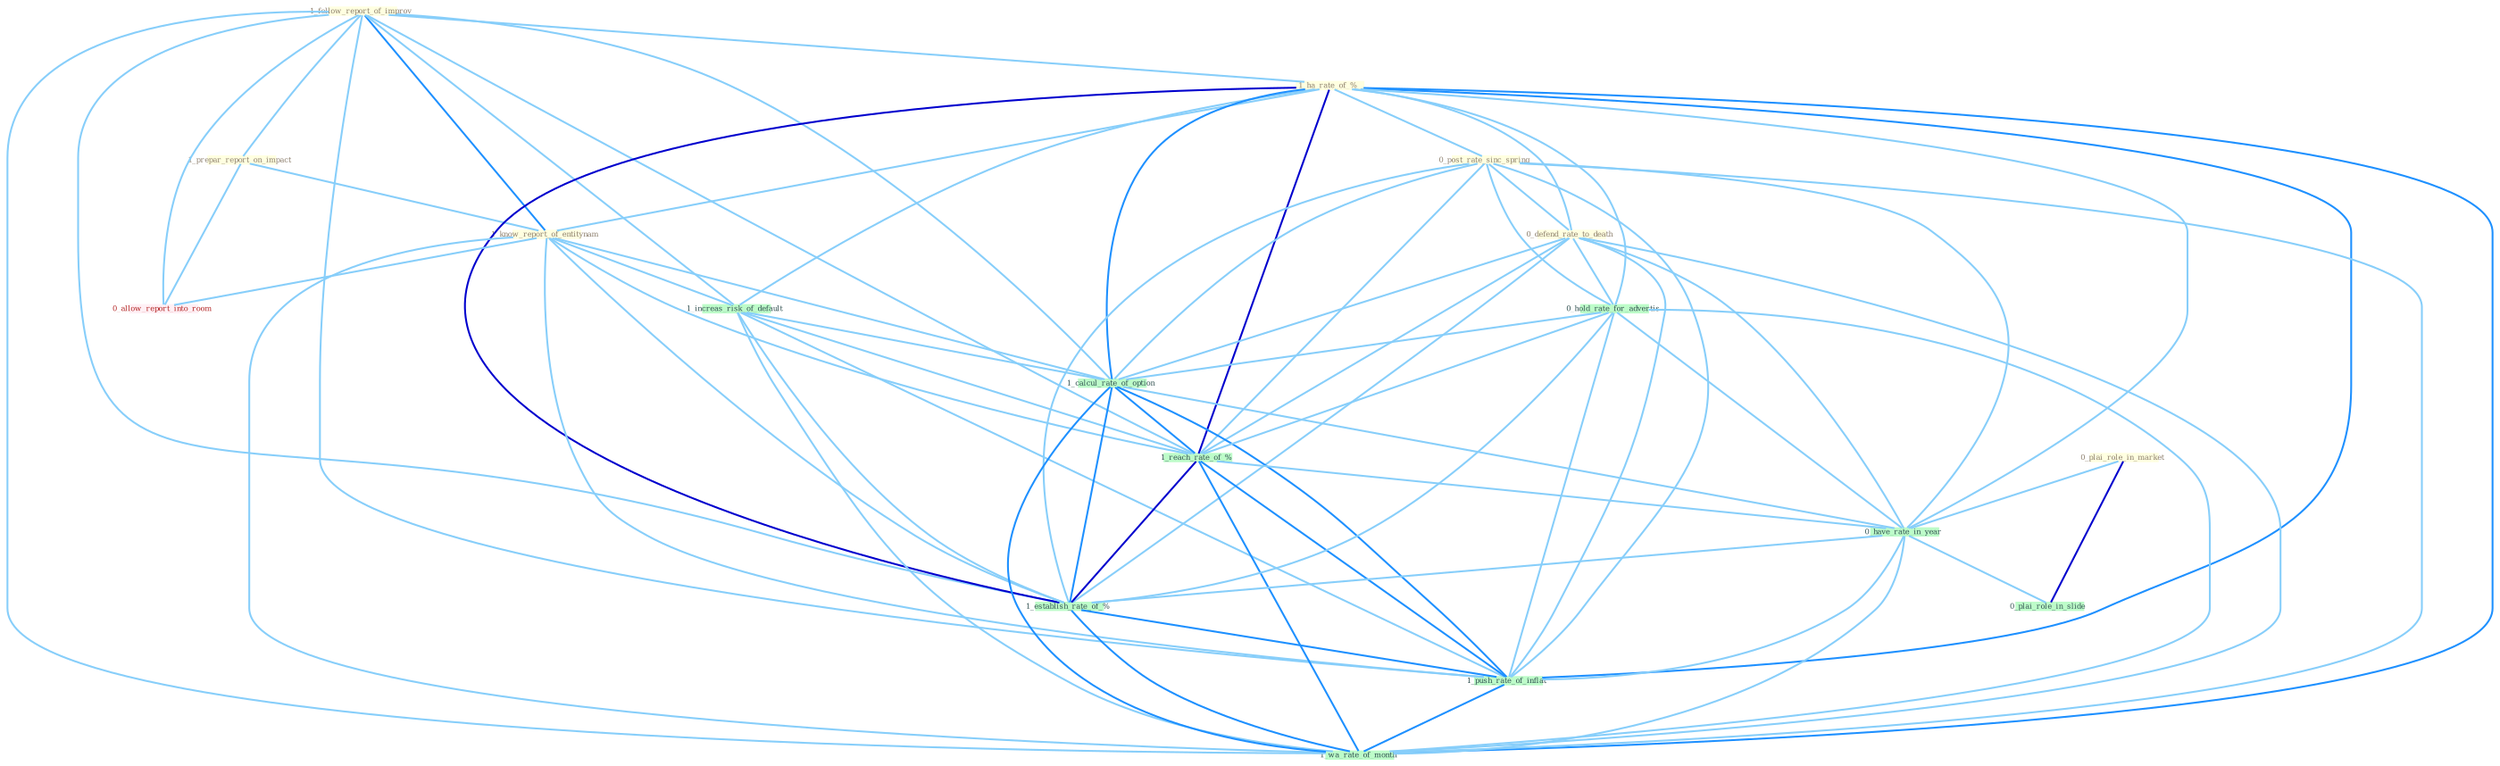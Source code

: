 Graph G{ 
    node
    [shape=polygon,style=filled,width=.5,height=.06,color="#BDFCC9",fixedsize=true,fontsize=4,
    fontcolor="#2f4f4f"];
    {node
    [color="#ffffe0", fontcolor="#8b7d6b"] "1_follow_report_of_improv " "1_prepar_report_on_impact " "1_ha_rate_of_% " "0_plai_role_in_market " "1_know_report_of_entitynam " "0_post_rate_sinc_spring " "0_defend_rate_to_death "}
{node [color="#fff0f5", fontcolor="#b22222"] "0_allow_report_into_room "}
edge [color="#B0E2FF"];

	"1_follow_report_of_improv " -- "1_prepar_report_on_impact " [w="1", color="#87cefa" ];
	"1_follow_report_of_improv " -- "1_ha_rate_of_% " [w="1", color="#87cefa" ];
	"1_follow_report_of_improv " -- "1_know_report_of_entitynam " [w="2", color="#1e90ff" , len=0.8];
	"1_follow_report_of_improv " -- "1_increas_risk_of_default " [w="1", color="#87cefa" ];
	"1_follow_report_of_improv " -- "0_allow_report_into_room " [w="1", color="#87cefa" ];
	"1_follow_report_of_improv " -- "1_calcul_rate_of_option " [w="1", color="#87cefa" ];
	"1_follow_report_of_improv " -- "1_reach_rate_of_% " [w="1", color="#87cefa" ];
	"1_follow_report_of_improv " -- "1_establish_rate_of_% " [w="1", color="#87cefa" ];
	"1_follow_report_of_improv " -- "1_push_rate_of_inflat " [w="1", color="#87cefa" ];
	"1_follow_report_of_improv " -- "1_wa_rate_of_month " [w="1", color="#87cefa" ];
	"1_prepar_report_on_impact " -- "1_know_report_of_entitynam " [w="1", color="#87cefa" ];
	"1_prepar_report_on_impact " -- "0_allow_report_into_room " [w="1", color="#87cefa" ];
	"1_ha_rate_of_% " -- "1_know_report_of_entitynam " [w="1", color="#87cefa" ];
	"1_ha_rate_of_% " -- "0_post_rate_sinc_spring " [w="1", color="#87cefa" ];
	"1_ha_rate_of_% " -- "0_defend_rate_to_death " [w="1", color="#87cefa" ];
	"1_ha_rate_of_% " -- "1_increas_risk_of_default " [w="1", color="#87cefa" ];
	"1_ha_rate_of_% " -- "0_hold_rate_for_advertis " [w="1", color="#87cefa" ];
	"1_ha_rate_of_% " -- "1_calcul_rate_of_option " [w="2", color="#1e90ff" , len=0.8];
	"1_ha_rate_of_% " -- "1_reach_rate_of_% " [w="3", color="#0000cd" , len=0.6];
	"1_ha_rate_of_% " -- "0_have_rate_in_year " [w="1", color="#87cefa" ];
	"1_ha_rate_of_% " -- "1_establish_rate_of_% " [w="3", color="#0000cd" , len=0.6];
	"1_ha_rate_of_% " -- "1_push_rate_of_inflat " [w="2", color="#1e90ff" , len=0.8];
	"1_ha_rate_of_% " -- "1_wa_rate_of_month " [w="2", color="#1e90ff" , len=0.8];
	"0_plai_role_in_market " -- "0_have_rate_in_year " [w="1", color="#87cefa" ];
	"0_plai_role_in_market " -- "0_plai_role_in_slide " [w="3", color="#0000cd" , len=0.6];
	"1_know_report_of_entitynam " -- "1_increas_risk_of_default " [w="1", color="#87cefa" ];
	"1_know_report_of_entitynam " -- "0_allow_report_into_room " [w="1", color="#87cefa" ];
	"1_know_report_of_entitynam " -- "1_calcul_rate_of_option " [w="1", color="#87cefa" ];
	"1_know_report_of_entitynam " -- "1_reach_rate_of_% " [w="1", color="#87cefa" ];
	"1_know_report_of_entitynam " -- "1_establish_rate_of_% " [w="1", color="#87cefa" ];
	"1_know_report_of_entitynam " -- "1_push_rate_of_inflat " [w="1", color="#87cefa" ];
	"1_know_report_of_entitynam " -- "1_wa_rate_of_month " [w="1", color="#87cefa" ];
	"0_post_rate_sinc_spring " -- "0_defend_rate_to_death " [w="1", color="#87cefa" ];
	"0_post_rate_sinc_spring " -- "0_hold_rate_for_advertis " [w="1", color="#87cefa" ];
	"0_post_rate_sinc_spring " -- "1_calcul_rate_of_option " [w="1", color="#87cefa" ];
	"0_post_rate_sinc_spring " -- "1_reach_rate_of_% " [w="1", color="#87cefa" ];
	"0_post_rate_sinc_spring " -- "0_have_rate_in_year " [w="1", color="#87cefa" ];
	"0_post_rate_sinc_spring " -- "1_establish_rate_of_% " [w="1", color="#87cefa" ];
	"0_post_rate_sinc_spring " -- "1_push_rate_of_inflat " [w="1", color="#87cefa" ];
	"0_post_rate_sinc_spring " -- "1_wa_rate_of_month " [w="1", color="#87cefa" ];
	"0_defend_rate_to_death " -- "0_hold_rate_for_advertis " [w="1", color="#87cefa" ];
	"0_defend_rate_to_death " -- "1_calcul_rate_of_option " [w="1", color="#87cefa" ];
	"0_defend_rate_to_death " -- "1_reach_rate_of_% " [w="1", color="#87cefa" ];
	"0_defend_rate_to_death " -- "0_have_rate_in_year " [w="1", color="#87cefa" ];
	"0_defend_rate_to_death " -- "1_establish_rate_of_% " [w="1", color="#87cefa" ];
	"0_defend_rate_to_death " -- "1_push_rate_of_inflat " [w="1", color="#87cefa" ];
	"0_defend_rate_to_death " -- "1_wa_rate_of_month " [w="1", color="#87cefa" ];
	"1_increas_risk_of_default " -- "1_calcul_rate_of_option " [w="1", color="#87cefa" ];
	"1_increas_risk_of_default " -- "1_reach_rate_of_% " [w="1", color="#87cefa" ];
	"1_increas_risk_of_default " -- "1_establish_rate_of_% " [w="1", color="#87cefa" ];
	"1_increas_risk_of_default " -- "1_push_rate_of_inflat " [w="1", color="#87cefa" ];
	"1_increas_risk_of_default " -- "1_wa_rate_of_month " [w="1", color="#87cefa" ];
	"0_hold_rate_for_advertis " -- "1_calcul_rate_of_option " [w="1", color="#87cefa" ];
	"0_hold_rate_for_advertis " -- "1_reach_rate_of_% " [w="1", color="#87cefa" ];
	"0_hold_rate_for_advertis " -- "0_have_rate_in_year " [w="1", color="#87cefa" ];
	"0_hold_rate_for_advertis " -- "1_establish_rate_of_% " [w="1", color="#87cefa" ];
	"0_hold_rate_for_advertis " -- "1_push_rate_of_inflat " [w="1", color="#87cefa" ];
	"0_hold_rate_for_advertis " -- "1_wa_rate_of_month " [w="1", color="#87cefa" ];
	"1_calcul_rate_of_option " -- "1_reach_rate_of_% " [w="2", color="#1e90ff" , len=0.8];
	"1_calcul_rate_of_option " -- "0_have_rate_in_year " [w="1", color="#87cefa" ];
	"1_calcul_rate_of_option " -- "1_establish_rate_of_% " [w="2", color="#1e90ff" , len=0.8];
	"1_calcul_rate_of_option " -- "1_push_rate_of_inflat " [w="2", color="#1e90ff" , len=0.8];
	"1_calcul_rate_of_option " -- "1_wa_rate_of_month " [w="2", color="#1e90ff" , len=0.8];
	"1_reach_rate_of_% " -- "0_have_rate_in_year " [w="1", color="#87cefa" ];
	"1_reach_rate_of_% " -- "1_establish_rate_of_% " [w="3", color="#0000cd" , len=0.6];
	"1_reach_rate_of_% " -- "1_push_rate_of_inflat " [w="2", color="#1e90ff" , len=0.8];
	"1_reach_rate_of_% " -- "1_wa_rate_of_month " [w="2", color="#1e90ff" , len=0.8];
	"0_have_rate_in_year " -- "1_establish_rate_of_% " [w="1", color="#87cefa" ];
	"0_have_rate_in_year " -- "0_plai_role_in_slide " [w="1", color="#87cefa" ];
	"0_have_rate_in_year " -- "1_push_rate_of_inflat " [w="1", color="#87cefa" ];
	"0_have_rate_in_year " -- "1_wa_rate_of_month " [w="1", color="#87cefa" ];
	"1_establish_rate_of_% " -- "1_push_rate_of_inflat " [w="2", color="#1e90ff" , len=0.8];
	"1_establish_rate_of_% " -- "1_wa_rate_of_month " [w="2", color="#1e90ff" , len=0.8];
	"1_push_rate_of_inflat " -- "1_wa_rate_of_month " [w="2", color="#1e90ff" , len=0.8];
}
